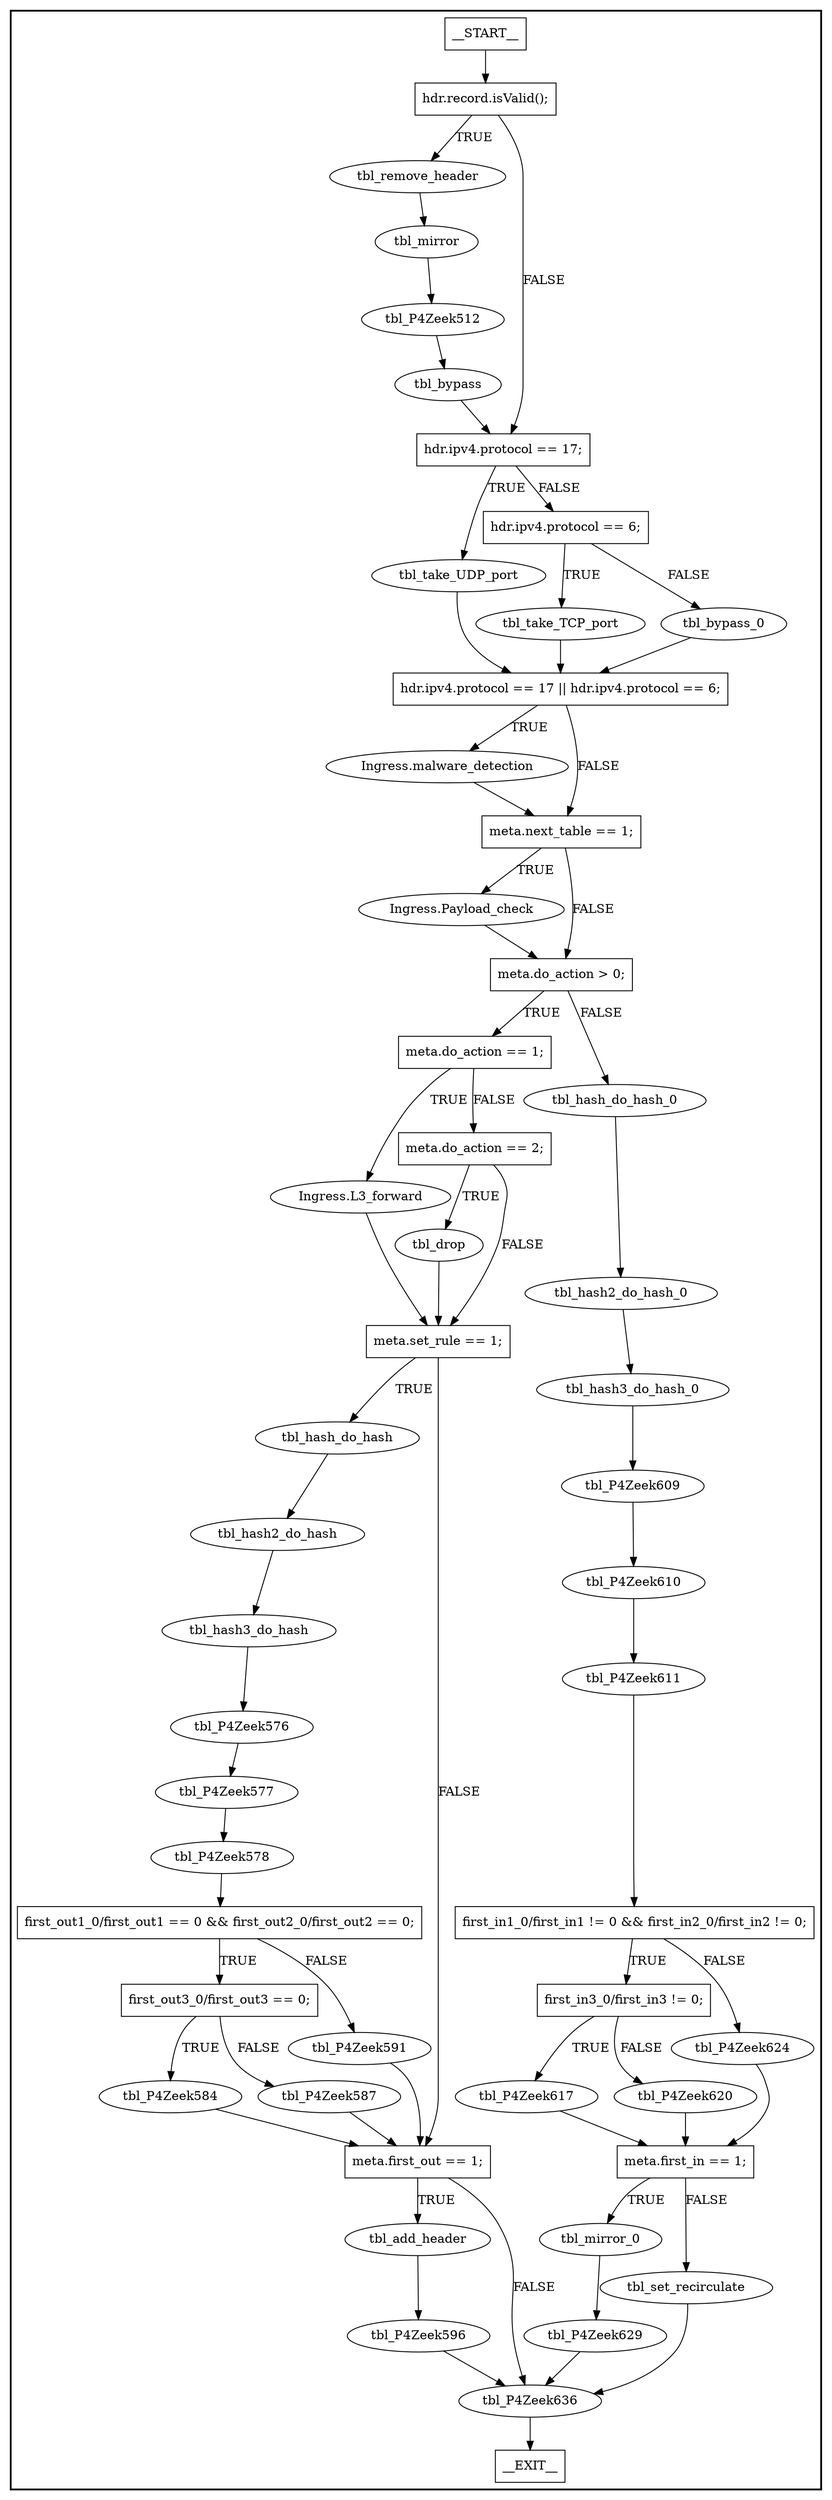 digraph Ingress {
subgraph cluster {
graph [
label="", labeljust=r, style=bold];
0[label=__START__, margin="", shape=rectangle, style=solid];
1[label=__EXIT__, margin="", shape=rectangle, style=solid];
2[label="hdr.record.isValid();", margin="", shape=rectangle, style=solid];
3[label=tbl_remove_header, margin="", shape=ellipse, style=solid];
4[label=tbl_mirror, margin="", shape=ellipse, style=solid];
5[label=tbl_P4Zeek512, margin="", shape=ellipse, style=solid];
6[label=tbl_bypass, margin="", shape=ellipse, style=solid];
7[label="hdr.ipv4.protocol == 17;", margin="", shape=rectangle, style=solid];
8[label=tbl_take_UDP_port, margin="", shape=ellipse, style=solid];
9[label="hdr.ipv4.protocol == 6;", margin="", shape=rectangle, style=solid];
10[label=tbl_take_TCP_port, margin="", shape=ellipse, style=solid];
11[label=tbl_bypass_0, margin="", shape=ellipse, style=solid];
12[label="hdr.ipv4.protocol == 17 || hdr.ipv4.protocol == 6;", margin="", shape=rectangle, style=solid];
13[label="Ingress.malware_detection", margin="", shape=ellipse, style=solid];
14[label="meta.next_table == 1;", margin="", shape=rectangle, style=solid];
15[label="Ingress.Payload_check", margin="", shape=ellipse, style=solid];
16[label="meta.do_action > 0;", margin="", shape=rectangle, style=solid];
17[label="meta.do_action == 1;", margin="", shape=rectangle, style=solid];
18[label="Ingress.L3_forward", margin="", shape=ellipse, style=solid];
19[label="meta.do_action == 2;", margin="", shape=rectangle, style=solid];
20[label=tbl_drop, margin="", shape=ellipse, style=solid];
21[label="meta.set_rule == 1;", margin="", shape=rectangle, style=solid];
22[label=tbl_hash_do_hash, margin="", shape=ellipse, style=solid];
23[label=tbl_hash2_do_hash, margin="", shape=ellipse, style=solid];
24[label=tbl_hash3_do_hash, margin="", shape=ellipse, style=solid];
25[label=tbl_P4Zeek576, margin="", shape=ellipse, style=solid];
26[label=tbl_P4Zeek577, margin="", shape=ellipse, style=solid];
27[label=tbl_P4Zeek578, margin="", shape=ellipse, style=solid];
28[label="first_out1_0/first_out1 == 0 && first_out2_0/first_out2 == 0;", margin="", shape=rectangle, style=solid];
29[label="first_out3_0/first_out3 == 0;", margin="", shape=rectangle, style=solid];
30[label=tbl_P4Zeek584, margin="", shape=ellipse, style=solid];
31[label=tbl_P4Zeek587, margin="", shape=ellipse, style=solid];
32[label=tbl_P4Zeek591, margin="", shape=ellipse, style=solid];
33[label="meta.first_out == 1;", margin="", shape=rectangle, style=solid];
34[label=tbl_add_header, margin="", shape=ellipse, style=solid];
35[label=tbl_P4Zeek596, margin="", shape=ellipse, style=solid];
36[label=tbl_hash_do_hash_0, margin="", shape=ellipse, style=solid];
37[label=tbl_hash2_do_hash_0, margin="", shape=ellipse, style=solid];
38[label=tbl_hash3_do_hash_0, margin="", shape=ellipse, style=solid];
39[label=tbl_P4Zeek609, margin="", shape=ellipse, style=solid];
40[label=tbl_P4Zeek610, margin="", shape=ellipse, style=solid];
41[label=tbl_P4Zeek611, margin="", shape=ellipse, style=solid];
42[label="first_in1_0/first_in1 != 0 && first_in2_0/first_in2 != 0;", margin="", shape=rectangle, style=solid];
43[label="first_in3_0/first_in3 != 0;", margin="", shape=rectangle, style=solid];
44[label=tbl_P4Zeek617, margin="", shape=ellipse, style=solid];
45[label=tbl_P4Zeek620, margin="", shape=ellipse, style=solid];
46[label=tbl_P4Zeek624, margin="", shape=ellipse, style=solid];
47[label="meta.first_in == 1;", margin="", shape=rectangle, style=solid];
48[label=tbl_mirror_0, margin="", shape=ellipse, style=solid];
49[label=tbl_P4Zeek629, margin="", shape=ellipse, style=solid];
50[label=tbl_set_recirculate, margin="", shape=ellipse, style=solid];
51[label=tbl_P4Zeek636, margin="", shape=ellipse, style=solid];
0 -> 2[label=""];
2 -> 3[label=TRUE];
2 -> 7[label=FALSE];
3 -> 4[label=""];
4 -> 5[label=""];
5 -> 6[label=""];
6 -> 7[label=""];
7 -> 8[label=TRUE];
7 -> 9[label=FALSE];
8 -> 12[label=""];
9 -> 10[label=TRUE];
9 -> 11[label=FALSE];
10 -> 12[label=""];
11 -> 12[label=""];
12 -> 13[label=TRUE];
12 -> 14[label=FALSE];
13 -> 14[label=""];
14 -> 15[label=TRUE];
14 -> 16[label=FALSE];
15 -> 16[label=""];
16 -> 17[label=TRUE];
16 -> 36[label=FALSE];
17 -> 18[label=TRUE];
17 -> 19[label=FALSE];
18 -> 21[label=""];
19 -> 20[label=TRUE];
19 -> 21[label=FALSE];
20 -> 21[label=""];
21 -> 22[label=TRUE];
21 -> 33[label=FALSE];
22 -> 23[label=""];
23 -> 24[label=""];
24 -> 25[label=""];
25 -> 26[label=""];
26 -> 27[label=""];
27 -> 28[label=""];
28 -> 29[label=TRUE];
28 -> 32[label=FALSE];
29 -> 30[label=TRUE];
29 -> 31[label=FALSE];
30 -> 33[label=""];
31 -> 33[label=""];
32 -> 33[label=""];
33 -> 34[label=TRUE];
33 -> 51[label=FALSE];
34 -> 35[label=""];
35 -> 51[label=""];
36 -> 37[label=""];
37 -> 38[label=""];
38 -> 39[label=""];
39 -> 40[label=""];
40 -> 41[label=""];
41 -> 42[label=""];
42 -> 43[label=TRUE];
42 -> 46[label=FALSE];
43 -> 44[label=TRUE];
43 -> 45[label=FALSE];
44 -> 47[label=""];
45 -> 47[label=""];
46 -> 47[label=""];
47 -> 48[label=TRUE];
47 -> 50[label=FALSE];
48 -> 49[label=""];
49 -> 51[label=""];
50 -> 51[label=""];
51 -> 1[label=""];
}
}

